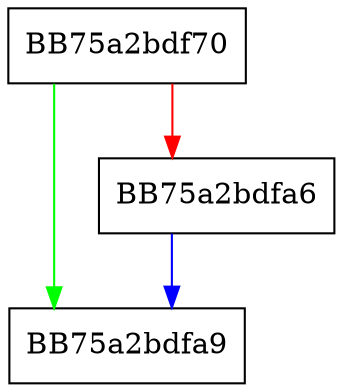 digraph find {
  node [shape="box"];
  graph [splines=ortho];
  BB75a2bdf70 -> BB75a2bdfa9 [color="green"];
  BB75a2bdf70 -> BB75a2bdfa6 [color="red"];
  BB75a2bdfa6 -> BB75a2bdfa9 [color="blue"];
}